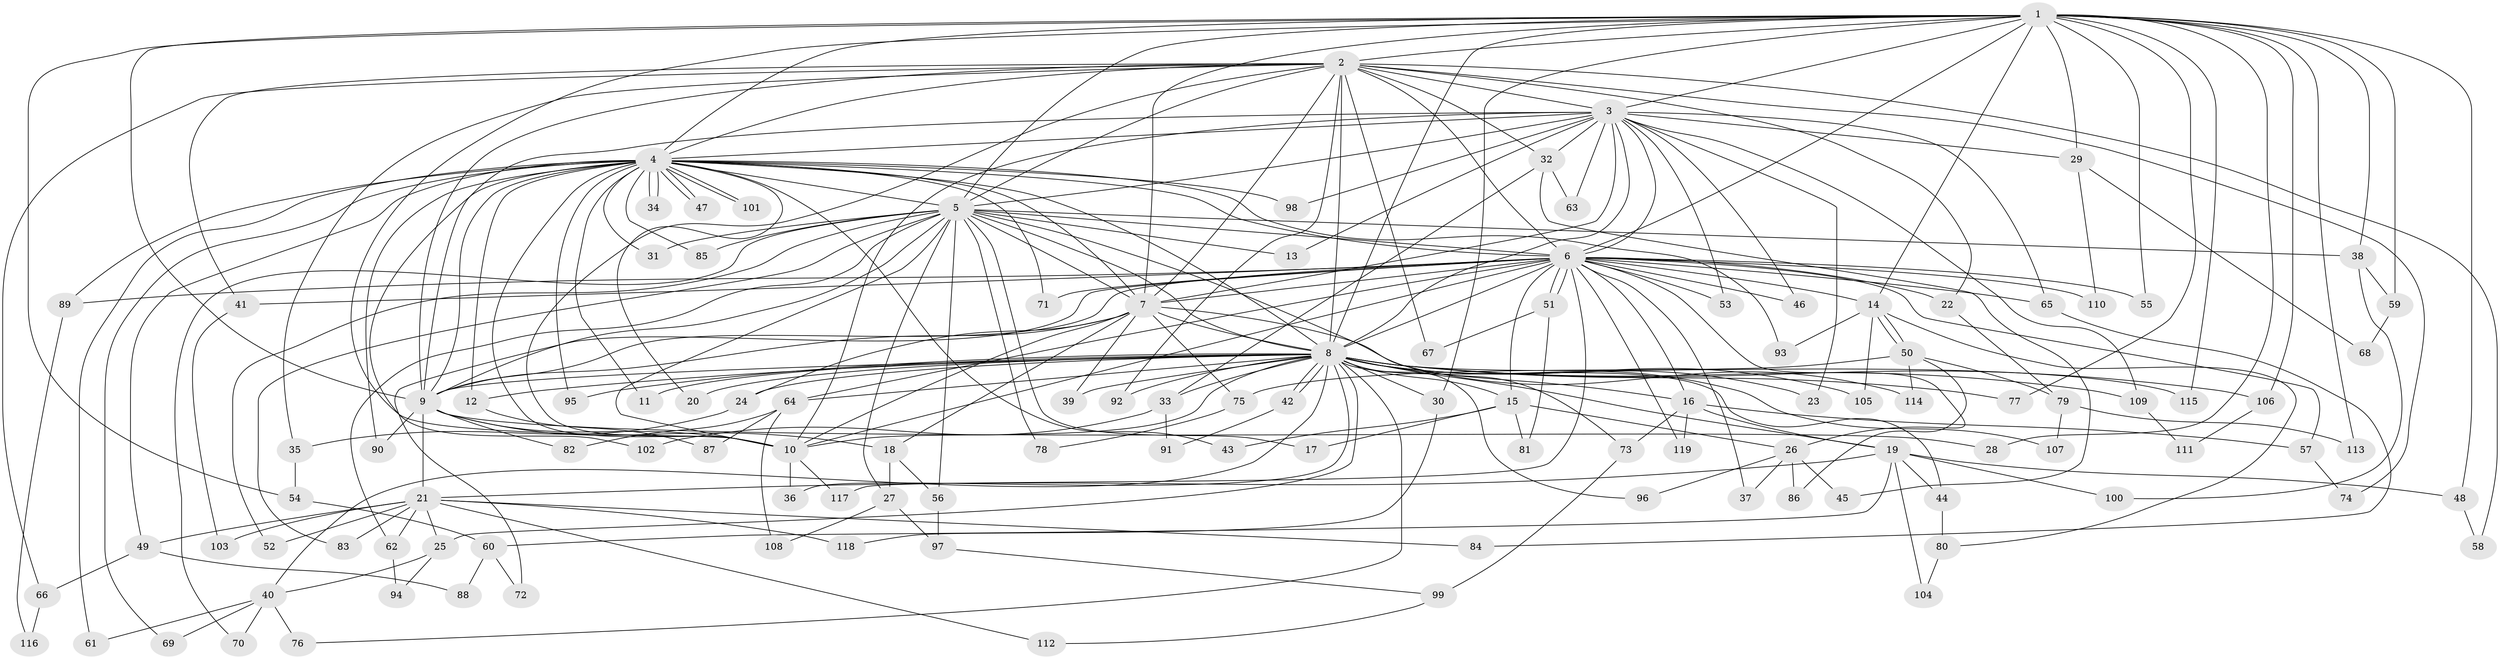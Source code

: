 // coarse degree distribution, {21: 0.020833333333333332, 16: 0.020833333333333332, 13: 0.041666666666666664, 11: 0.020833333333333332, 23: 0.020833333333333332, 10: 0.041666666666666664, 26: 0.020833333333333332, 9: 0.08333333333333333, 5: 0.10416666666666667, 6: 0.041666666666666664, 3: 0.16666666666666666, 4: 0.14583333333333334, 2: 0.2708333333333333}
// Generated by graph-tools (version 1.1) at 2025/49/03/04/25 22:49:22]
// undirected, 119 vertices, 263 edges
graph export_dot {
  node [color=gray90,style=filled];
  1;
  2;
  3;
  4;
  5;
  6;
  7;
  8;
  9;
  10;
  11;
  12;
  13;
  14;
  15;
  16;
  17;
  18;
  19;
  20;
  21;
  22;
  23;
  24;
  25;
  26;
  27;
  28;
  29;
  30;
  31;
  32;
  33;
  34;
  35;
  36;
  37;
  38;
  39;
  40;
  41;
  42;
  43;
  44;
  45;
  46;
  47;
  48;
  49;
  50;
  51;
  52;
  53;
  54;
  55;
  56;
  57;
  58;
  59;
  60;
  61;
  62;
  63;
  64;
  65;
  66;
  67;
  68;
  69;
  70;
  71;
  72;
  73;
  74;
  75;
  76;
  77;
  78;
  79;
  80;
  81;
  82;
  83;
  84;
  85;
  86;
  87;
  88;
  89;
  90;
  91;
  92;
  93;
  94;
  95;
  96;
  97;
  98;
  99;
  100;
  101;
  102;
  103;
  104;
  105;
  106;
  107;
  108;
  109;
  110;
  111;
  112;
  113;
  114;
  115;
  116;
  117;
  118;
  119;
  1 -- 2;
  1 -- 3;
  1 -- 4;
  1 -- 5;
  1 -- 6;
  1 -- 7;
  1 -- 8;
  1 -- 9;
  1 -- 10;
  1 -- 14;
  1 -- 28;
  1 -- 29;
  1 -- 30;
  1 -- 38;
  1 -- 48;
  1 -- 54;
  1 -- 55;
  1 -- 59;
  1 -- 77;
  1 -- 106;
  1 -- 113;
  1 -- 115;
  2 -- 3;
  2 -- 4;
  2 -- 5;
  2 -- 6;
  2 -- 7;
  2 -- 8;
  2 -- 9;
  2 -- 10;
  2 -- 22;
  2 -- 32;
  2 -- 35;
  2 -- 41;
  2 -- 58;
  2 -- 66;
  2 -- 67;
  2 -- 74;
  2 -- 92;
  3 -- 4;
  3 -- 5;
  3 -- 6;
  3 -- 7;
  3 -- 8;
  3 -- 9;
  3 -- 10;
  3 -- 13;
  3 -- 23;
  3 -- 29;
  3 -- 32;
  3 -- 46;
  3 -- 53;
  3 -- 63;
  3 -- 65;
  3 -- 98;
  3 -- 109;
  4 -- 5;
  4 -- 6;
  4 -- 7;
  4 -- 8;
  4 -- 9;
  4 -- 10;
  4 -- 11;
  4 -- 12;
  4 -- 20;
  4 -- 31;
  4 -- 34;
  4 -- 34;
  4 -- 43;
  4 -- 47;
  4 -- 47;
  4 -- 49;
  4 -- 61;
  4 -- 69;
  4 -- 71;
  4 -- 85;
  4 -- 89;
  4 -- 90;
  4 -- 93;
  4 -- 95;
  4 -- 98;
  4 -- 101;
  4 -- 101;
  4 -- 102;
  5 -- 6;
  5 -- 7;
  5 -- 8;
  5 -- 9;
  5 -- 10;
  5 -- 13;
  5 -- 17;
  5 -- 27;
  5 -- 31;
  5 -- 38;
  5 -- 52;
  5 -- 56;
  5 -- 62;
  5 -- 70;
  5 -- 73;
  5 -- 78;
  5 -- 83;
  5 -- 85;
  6 -- 7;
  6 -- 8;
  6 -- 9;
  6 -- 10;
  6 -- 14;
  6 -- 15;
  6 -- 16;
  6 -- 22;
  6 -- 26;
  6 -- 37;
  6 -- 41;
  6 -- 46;
  6 -- 51;
  6 -- 51;
  6 -- 53;
  6 -- 55;
  6 -- 57;
  6 -- 64;
  6 -- 65;
  6 -- 71;
  6 -- 72;
  6 -- 89;
  6 -- 110;
  6 -- 117;
  6 -- 119;
  7 -- 8;
  7 -- 9;
  7 -- 10;
  7 -- 18;
  7 -- 24;
  7 -- 39;
  7 -- 75;
  7 -- 114;
  8 -- 9;
  8 -- 10;
  8 -- 11;
  8 -- 12;
  8 -- 15;
  8 -- 16;
  8 -- 19;
  8 -- 20;
  8 -- 23;
  8 -- 24;
  8 -- 25;
  8 -- 30;
  8 -- 33;
  8 -- 36;
  8 -- 39;
  8 -- 40;
  8 -- 42;
  8 -- 42;
  8 -- 44;
  8 -- 64;
  8 -- 76;
  8 -- 77;
  8 -- 92;
  8 -- 95;
  8 -- 96;
  8 -- 105;
  8 -- 106;
  8 -- 107;
  8 -- 109;
  8 -- 115;
  9 -- 10;
  9 -- 18;
  9 -- 21;
  9 -- 28;
  9 -- 82;
  9 -- 90;
  10 -- 36;
  10 -- 117;
  12 -- 87;
  14 -- 50;
  14 -- 50;
  14 -- 80;
  14 -- 93;
  14 -- 105;
  15 -- 17;
  15 -- 26;
  15 -- 43;
  15 -- 81;
  16 -- 19;
  16 -- 57;
  16 -- 73;
  16 -- 119;
  18 -- 27;
  18 -- 56;
  19 -- 21;
  19 -- 44;
  19 -- 48;
  19 -- 60;
  19 -- 100;
  19 -- 104;
  21 -- 25;
  21 -- 49;
  21 -- 52;
  21 -- 62;
  21 -- 83;
  21 -- 84;
  21 -- 103;
  21 -- 112;
  21 -- 118;
  22 -- 79;
  24 -- 35;
  25 -- 40;
  25 -- 94;
  26 -- 37;
  26 -- 45;
  26 -- 86;
  26 -- 96;
  27 -- 97;
  27 -- 108;
  29 -- 68;
  29 -- 110;
  30 -- 118;
  32 -- 33;
  32 -- 45;
  32 -- 63;
  33 -- 91;
  33 -- 102;
  35 -- 54;
  38 -- 59;
  38 -- 100;
  40 -- 61;
  40 -- 69;
  40 -- 70;
  40 -- 76;
  41 -- 103;
  42 -- 91;
  44 -- 80;
  48 -- 58;
  49 -- 66;
  49 -- 88;
  50 -- 75;
  50 -- 79;
  50 -- 86;
  50 -- 114;
  51 -- 67;
  51 -- 81;
  54 -- 60;
  56 -- 97;
  57 -- 74;
  59 -- 68;
  60 -- 72;
  60 -- 88;
  62 -- 94;
  64 -- 82;
  64 -- 87;
  64 -- 108;
  65 -- 84;
  66 -- 116;
  73 -- 99;
  75 -- 78;
  79 -- 107;
  79 -- 113;
  80 -- 104;
  89 -- 116;
  97 -- 99;
  99 -- 112;
  106 -- 111;
  109 -- 111;
}
